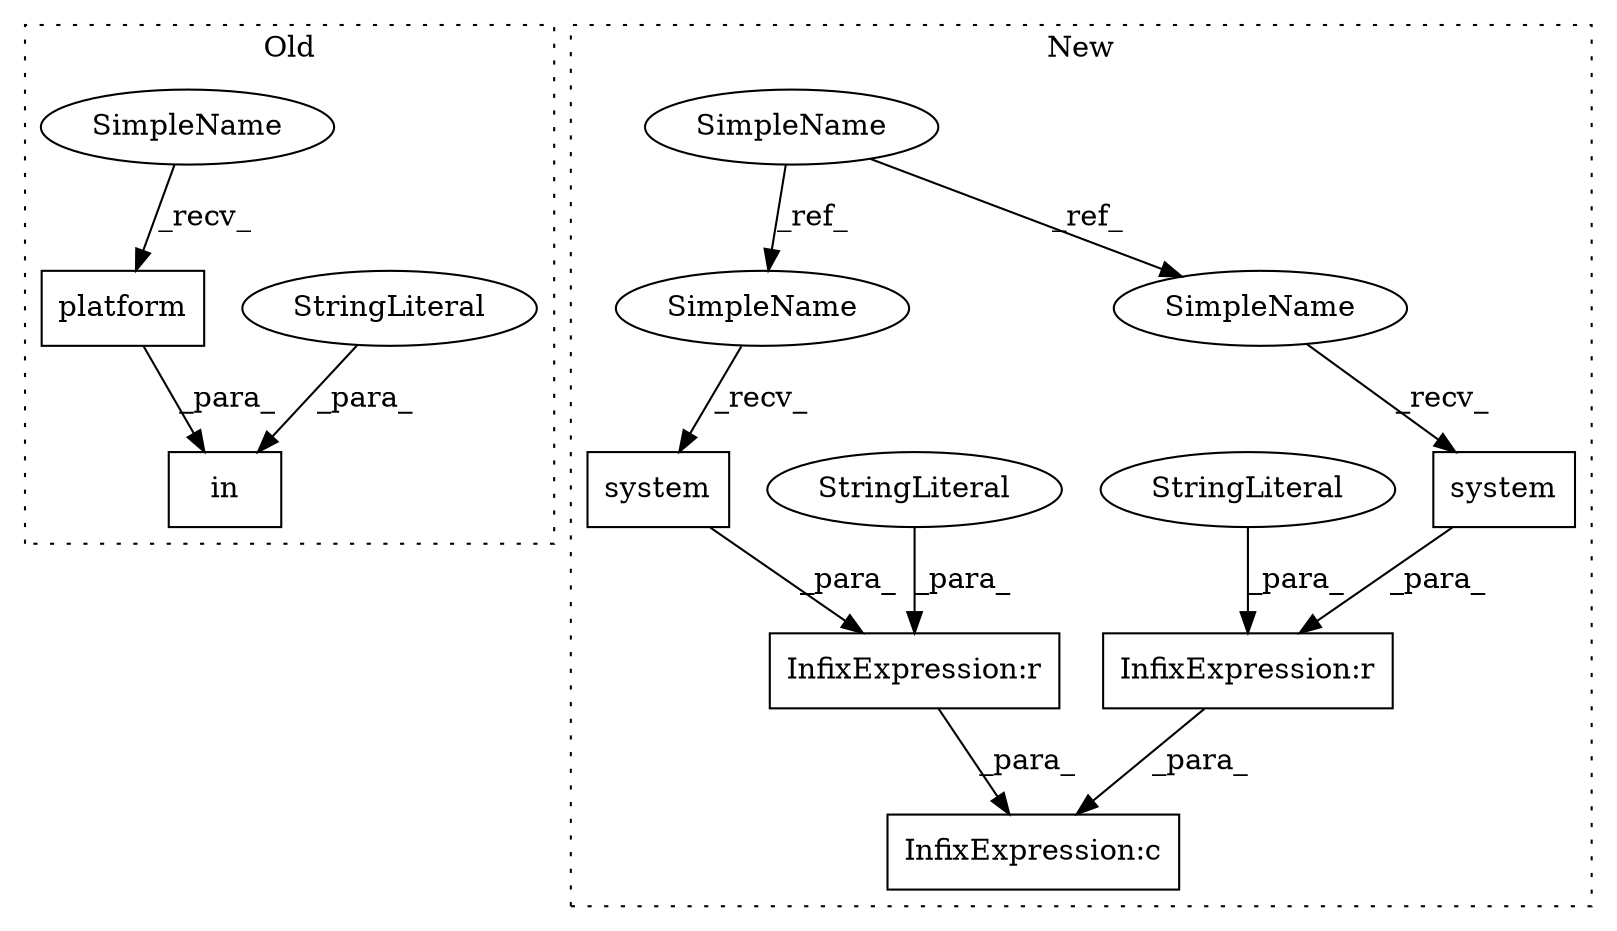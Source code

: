 digraph G {
subgraph cluster0 {
1 [label="in" a="105" s="1056" l="31" shape="box"];
3 [label="platform" a="32" s="1077" l="10" shape="box"];
10 [label="StringLiteral" a="45" s="1056" l="8" shape="ellipse"];
14 [label="SimpleName" a="42" s="1068" l="8" shape="ellipse"];
label = "Old";
style="dotted";
}
subgraph cluster1 {
2 [label="system" a="32" s="1062" l="8" shape="box"];
4 [label="InfixExpression:r" a="27" s="1070" l="4" shape="box"];
5 [label="InfixExpression:c" a="27" s="1083" l="4" shape="box"];
6 [label="InfixExpression:r" a="27" s="1105" l="4" shape="box"];
7 [label="system" a="32" s="1097" l="8" shape="box"];
8 [label="SimpleName" a="42" s="935" l="8" shape="ellipse"];
9 [label="StringLiteral" a="45" s="1109" l="9" shape="ellipse"];
11 [label="StringLiteral" a="45" s="1074" l="8" shape="ellipse"];
12 [label="SimpleName" a="42" s="1053" l="8" shape="ellipse"];
13 [label="SimpleName" a="42" s="1088" l="8" shape="ellipse"];
label = "New";
style="dotted";
}
2 -> 4 [label="_para_"];
3 -> 1 [label="_para_"];
4 -> 5 [label="_para_"];
6 -> 5 [label="_para_"];
7 -> 6 [label="_para_"];
8 -> 13 [label="_ref_"];
8 -> 12 [label="_ref_"];
9 -> 6 [label="_para_"];
10 -> 1 [label="_para_"];
11 -> 4 [label="_para_"];
12 -> 2 [label="_recv_"];
13 -> 7 [label="_recv_"];
14 -> 3 [label="_recv_"];
}